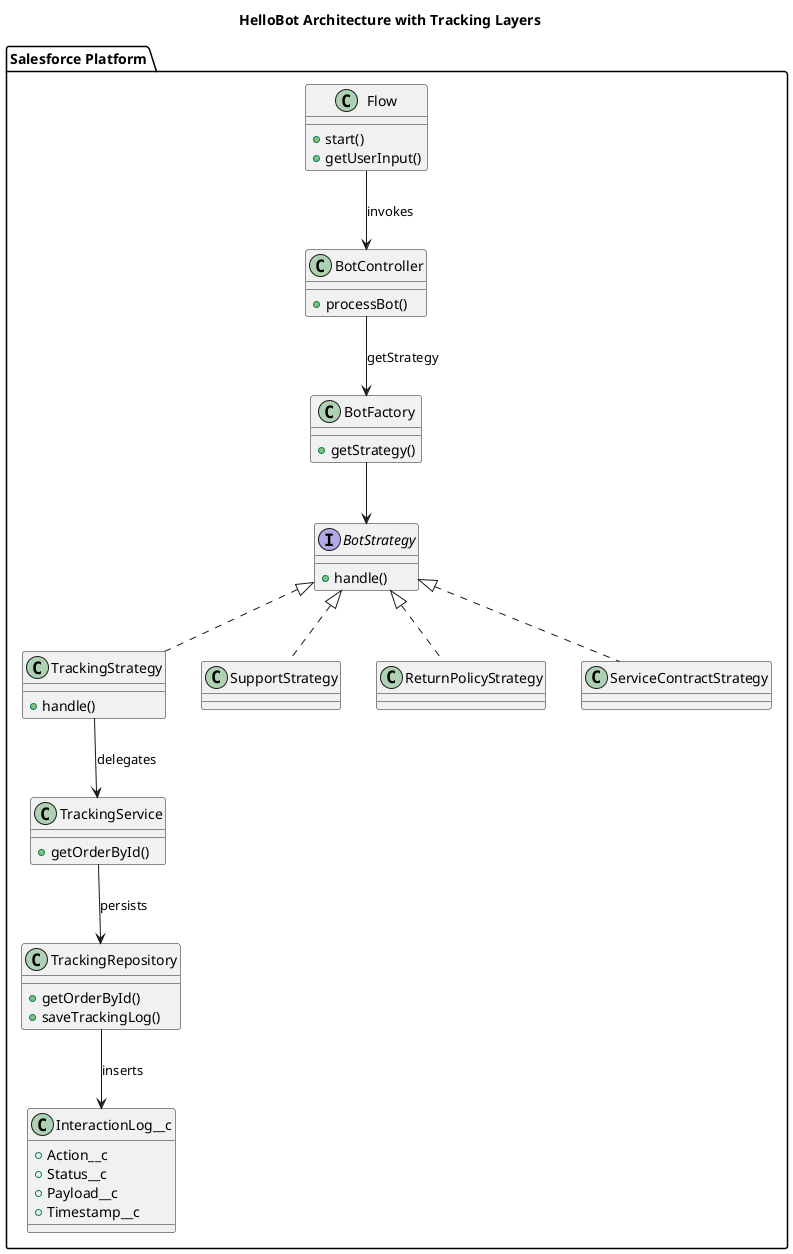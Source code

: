 @startuml
title HelloBot Architecture with Tracking Layers

package "Salesforce Platform" {
  
  class Flow {
    +start()
    +getUserInput()
  }
  
  class BotController {
    +processBot()
  }
  
  class BotFactory {
    +getStrategy()
  }
  
  interface BotStrategy {
    +handle()
  }
  
  class TrackingStrategy {
    +handle()
  }
  
  class TrackingService {
    +getOrderById()
  }
  
  class TrackingRepository {
    +getOrderById()
    +saveTrackingLog()
  }
  
  class SupportStrategy
  class ReturnPolicyStrategy
  class ServiceContractStrategy
  
  class InteractionLog__c {
    +Action__c
    +Status__c
    +Payload__c
    +Timestamp__c
  }

  /' relationships '/
  Flow --> BotController : invokes
  BotController --> BotFactory : getStrategy
  BotFactory --> BotStrategy
  BotStrategy <|.. TrackingStrategy
  BotStrategy <|.. SupportStrategy
  BotStrategy <|.. ReturnPolicyStrategy
  BotStrategy <|.. ServiceContractStrategy
  TrackingStrategy --> TrackingService : delegates
  TrackingService --> TrackingRepository : persists
  TrackingRepository --> InteractionLog__c : inserts
}

@enduml
